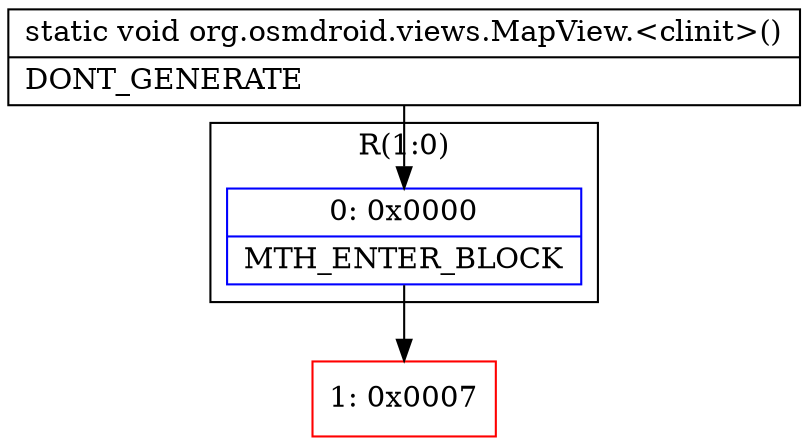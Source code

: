 digraph "CFG fororg.osmdroid.views.MapView.\<clinit\>()V" {
subgraph cluster_Region_365770104 {
label = "R(1:0)";
node [shape=record,color=blue];
Node_0 [shape=record,label="{0\:\ 0x0000|MTH_ENTER_BLOCK\l}"];
}
Node_1 [shape=record,color=red,label="{1\:\ 0x0007}"];
MethodNode[shape=record,label="{static void org.osmdroid.views.MapView.\<clinit\>()  | DONT_GENERATE\l}"];
MethodNode -> Node_0;
Node_0 -> Node_1;
}

